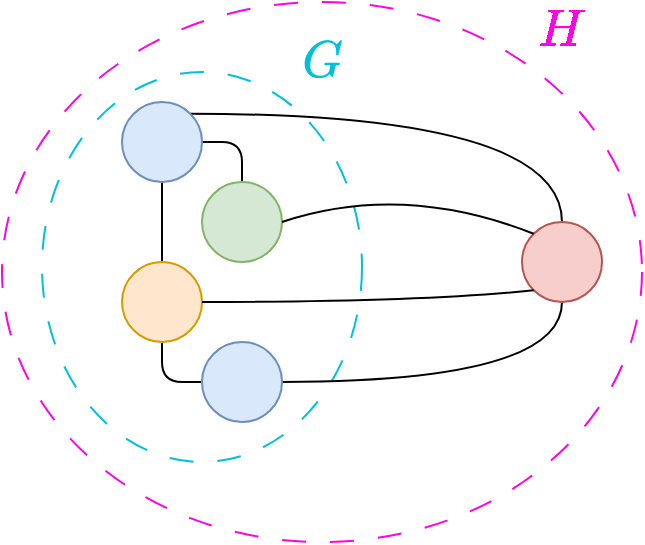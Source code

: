 <mxfile version="24.7.17">
  <diagram name="Pagina-1" id="phayMil7VGXQJ-1ZW423">
    <mxGraphModel dx="676" dy="391" grid="1" gridSize="10" guides="1" tooltips="1" connect="1" arrows="1" fold="1" page="1" pageScale="1" pageWidth="827" pageHeight="1169" math="1" shadow="0">
      <root>
        <mxCell id="0" />
        <mxCell id="1" parent="0" />
        <mxCell id="CoYwIzm2ISyx09sIdSm6-13" value="" style="ellipse;whiteSpace=wrap;html=1;fillColor=none;dashed=1;dashPattern=12 12;strokeColor=#00C0DE;" vertex="1" parent="1">
          <mxGeometry x="280" y="305" width="160" height="195" as="geometry" />
        </mxCell>
        <mxCell id="CoYwIzm2ISyx09sIdSm6-16" value="" style="group" vertex="1" connectable="0" parent="1">
          <mxGeometry x="260" y="270" width="320" height="270" as="geometry" />
        </mxCell>
        <mxCell id="CoYwIzm2ISyx09sIdSm6-17" value="" style="ellipse;whiteSpace=wrap;html=1;fillColor=none;dashed=1;dashPattern=12 12;strokeColor=#FF03E6;" vertex="1" parent="CoYwIzm2ISyx09sIdSm6-16">
          <mxGeometry width="320" height="270" as="geometry" />
        </mxCell>
        <mxCell id="CoYwIzm2ISyx09sIdSm6-18" style="edgeStyle=orthogonalEdgeStyle;rounded=1;orthogonalLoop=1;jettySize=auto;html=1;entryX=0.5;entryY=0;entryDx=0;entryDy=0;curved=0;endArrow=none;endFill=0;" edge="1" parent="1" source="CoYwIzm2ISyx09sIdSm6-21" target="CoYwIzm2ISyx09sIdSm6-23">
          <mxGeometry relative="1" as="geometry" />
        </mxCell>
        <mxCell id="CoYwIzm2ISyx09sIdSm6-19" style="edgeStyle=orthogonalEdgeStyle;rounded=1;orthogonalLoop=1;jettySize=auto;html=1;entryX=0.5;entryY=0;entryDx=0;entryDy=0;curved=0;endArrow=none;endFill=0;" edge="1" parent="1" source="CoYwIzm2ISyx09sIdSm6-21" target="CoYwIzm2ISyx09sIdSm6-24">
          <mxGeometry relative="1" as="geometry">
            <Array as="points">
              <mxPoint x="380" y="340" />
            </Array>
          </mxGeometry>
        </mxCell>
        <mxCell id="CoYwIzm2ISyx09sIdSm6-20" style="edgeStyle=orthogonalEdgeStyle;rounded=0;orthogonalLoop=1;jettySize=auto;html=1;entryX=0.5;entryY=0;entryDx=0;entryDy=0;curved=1;endArrow=none;endFill=0;exitX=1;exitY=0;exitDx=0;exitDy=0;" edge="1" parent="1" source="CoYwIzm2ISyx09sIdSm6-21" target="CoYwIzm2ISyx09sIdSm6-27">
          <mxGeometry relative="1" as="geometry" />
        </mxCell>
        <mxCell id="CoYwIzm2ISyx09sIdSm6-21" value="" style="ellipse;whiteSpace=wrap;html=1;aspect=fixed;fillColor=#dae8fc;strokeColor=#6c8ebf;" vertex="1" parent="1">
          <mxGeometry x="320" y="320" width="40" height="40" as="geometry" />
        </mxCell>
        <mxCell id="CoYwIzm2ISyx09sIdSm6-22" style="edgeStyle=orthogonalEdgeStyle;rounded=1;orthogonalLoop=1;jettySize=auto;html=1;entryX=0;entryY=0.5;entryDx=0;entryDy=0;curved=0;endArrow=none;endFill=0;" edge="1" parent="1" source="CoYwIzm2ISyx09sIdSm6-23" target="CoYwIzm2ISyx09sIdSm6-26">
          <mxGeometry relative="1" as="geometry" />
        </mxCell>
        <mxCell id="CoYwIzm2ISyx09sIdSm6-23" value="" style="ellipse;whiteSpace=wrap;html=1;aspect=fixed;fillColor=#ffe6cc;strokeColor=#d79b00;" vertex="1" parent="1">
          <mxGeometry x="320" y="400" width="40" height="40" as="geometry" />
        </mxCell>
        <mxCell id="CoYwIzm2ISyx09sIdSm6-24" value="" style="ellipse;whiteSpace=wrap;html=1;aspect=fixed;fillColor=#d5e8d4;strokeColor=#82b366;" vertex="1" parent="1">
          <mxGeometry x="360" y="360" width="40" height="40" as="geometry" />
        </mxCell>
        <mxCell id="CoYwIzm2ISyx09sIdSm6-25" style="edgeStyle=orthogonalEdgeStyle;rounded=0;orthogonalLoop=1;jettySize=auto;html=1;entryX=0.5;entryY=1;entryDx=0;entryDy=0;curved=1;endArrow=none;endFill=0;" edge="1" parent="1" source="CoYwIzm2ISyx09sIdSm6-26" target="CoYwIzm2ISyx09sIdSm6-27">
          <mxGeometry relative="1" as="geometry" />
        </mxCell>
        <mxCell id="CoYwIzm2ISyx09sIdSm6-26" value="" style="ellipse;whiteSpace=wrap;html=1;aspect=fixed;fillColor=#dae8fc;strokeColor=#6c8ebf;" vertex="1" parent="1">
          <mxGeometry x="360" y="440" width="40" height="40" as="geometry" />
        </mxCell>
        <mxCell id="CoYwIzm2ISyx09sIdSm6-27" value="" style="ellipse;whiteSpace=wrap;html=1;aspect=fixed;fillColor=#f8cecc;strokeColor=#b85450;" vertex="1" parent="1">
          <mxGeometry x="520" y="380" width="40" height="40" as="geometry" />
        </mxCell>
        <mxCell id="CoYwIzm2ISyx09sIdSm6-28" value="" style="endArrow=none;html=1;rounded=0;exitX=1;exitY=0.5;exitDx=0;exitDy=0;entryX=0;entryY=0;entryDx=0;entryDy=0;curved=1;" edge="1" parent="1" source="CoYwIzm2ISyx09sIdSm6-24" target="CoYwIzm2ISyx09sIdSm6-27">
          <mxGeometry width="50" height="50" relative="1" as="geometry">
            <mxPoint x="480" y="420" as="sourcePoint" />
            <mxPoint x="530" y="370" as="targetPoint" />
            <Array as="points">
              <mxPoint x="460" y="360" />
            </Array>
          </mxGeometry>
        </mxCell>
        <mxCell id="CoYwIzm2ISyx09sIdSm6-29" value="" style="endArrow=none;html=1;rounded=0;exitX=1;exitY=0.5;exitDx=0;exitDy=0;entryX=0;entryY=1;entryDx=0;entryDy=0;curved=1;" edge="1" parent="1" source="CoYwIzm2ISyx09sIdSm6-23" target="CoYwIzm2ISyx09sIdSm6-27">
          <mxGeometry width="50" height="50" relative="1" as="geometry">
            <mxPoint x="404" y="376" as="sourcePoint" />
            <mxPoint x="536" y="396" as="targetPoint" />
            <Array as="points">
              <mxPoint x="470" y="420" />
            </Array>
          </mxGeometry>
        </mxCell>
        <mxCell id="CoYwIzm2ISyx09sIdSm6-30" value="&lt;svg style=&quot;vertical-align: -0.05ex; font-size: 22px;&quot; xmlns:xlink=&quot;http://www.w3.org/1999/xlink&quot; viewBox=&quot;0 -705 786 727&quot; role=&quot;img&quot; height=&quot;1.645ex&quot; width=&quot;1.778ex&quot; xmlns=&quot;http://www.w3.org/2000/svg&quot;&gt;&lt;defs style=&quot;font-size: 22px;&quot;&gt;&lt;path style=&quot;font-size: 22px;&quot; d=&quot;M50 252Q50 367 117 473T286 641T490 704Q580 704 633 653Q642 643 648 636T656 626L657 623Q660 623 684 649Q691 655 699 663T715 679T725 690L740 705H746Q760 705 760 698Q760 694 728 561Q692 422 692 421Q690 416 687 415T669 413H653Q647 419 647 422Q647 423 648 429T650 449T651 481Q651 552 619 605T510 659Q492 659 471 656T418 643T357 615T294 567T236 496T189 394T158 260Q156 242 156 221Q156 173 170 136T206 79T256 45T308 28T353 24Q407 24 452 47T514 106Q517 114 529 161T541 214Q541 222 528 224T468 227H431Q425 233 425 235T427 254Q431 267 437 273H454Q494 271 594 271Q634 271 659 271T695 272T707 272Q721 272 721 263Q721 261 719 249Q714 230 709 228Q706 227 694 227Q674 227 653 224Q646 221 643 215T629 164Q620 131 614 108Q589 6 586 3Q584 1 581 1Q571 1 553 21T530 52Q530 53 528 52T522 47Q448 -22 322 -22Q201 -22 126 55T50 252Z&quot; id=&quot;MJX-1-TEX-I-1D43A&quot;&gt;&lt;/path&gt;&lt;/defs&gt;&lt;g style=&quot;font-size: 22px;&quot; transform=&quot;scale(1,-1)&quot; stroke-width=&quot;0&quot; fill=&quot;currentColor&quot; stroke=&quot;currentColor&quot;&gt;&lt;g style=&quot;font-size: 22px;&quot; data-mml-node=&quot;math&quot;&gt;&lt;g style=&quot;font-size: 22px;&quot; data-mml-node=&quot;mi&quot;&gt;&lt;use style=&quot;font-size: 22px;&quot; xlink:href=&quot;#MJX-1-TEX-I-1D43A&quot; data-c=&quot;1D43A&quot;&gt;&lt;/use&gt;&lt;/g&gt;&lt;/g&gt;&lt;/g&gt;&lt;/svg&gt;" style="text;html=1;align=center;verticalAlign=middle;whiteSpace=wrap;rounded=0;fontColor=#00C0DE;fontSize=22;" vertex="1" parent="1">
          <mxGeometry x="390" y="280" width="60" height="40" as="geometry" />
        </mxCell>
        <mxCell id="CoYwIzm2ISyx09sIdSm6-31" value="\(H\)" style="text;html=1;align=center;verticalAlign=middle;whiteSpace=wrap;rounded=0;fontSize=22;fontColor=#FF03E6;" vertex="1" parent="1">
          <mxGeometry x="510" y="270" width="60" height="30" as="geometry" />
        </mxCell>
      </root>
    </mxGraphModel>
  </diagram>
</mxfile>
